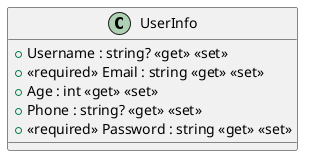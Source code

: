 @startuml
class UserInfo {
    + Username : string? <<get>> <<set>>
    + <<required>> Email : string <<get>> <<set>>
    + Age : int <<get>> <<set>>
    + Phone : string? <<get>> <<set>>
    + <<required>> Password : string <<get>> <<set>>
}
@enduml
